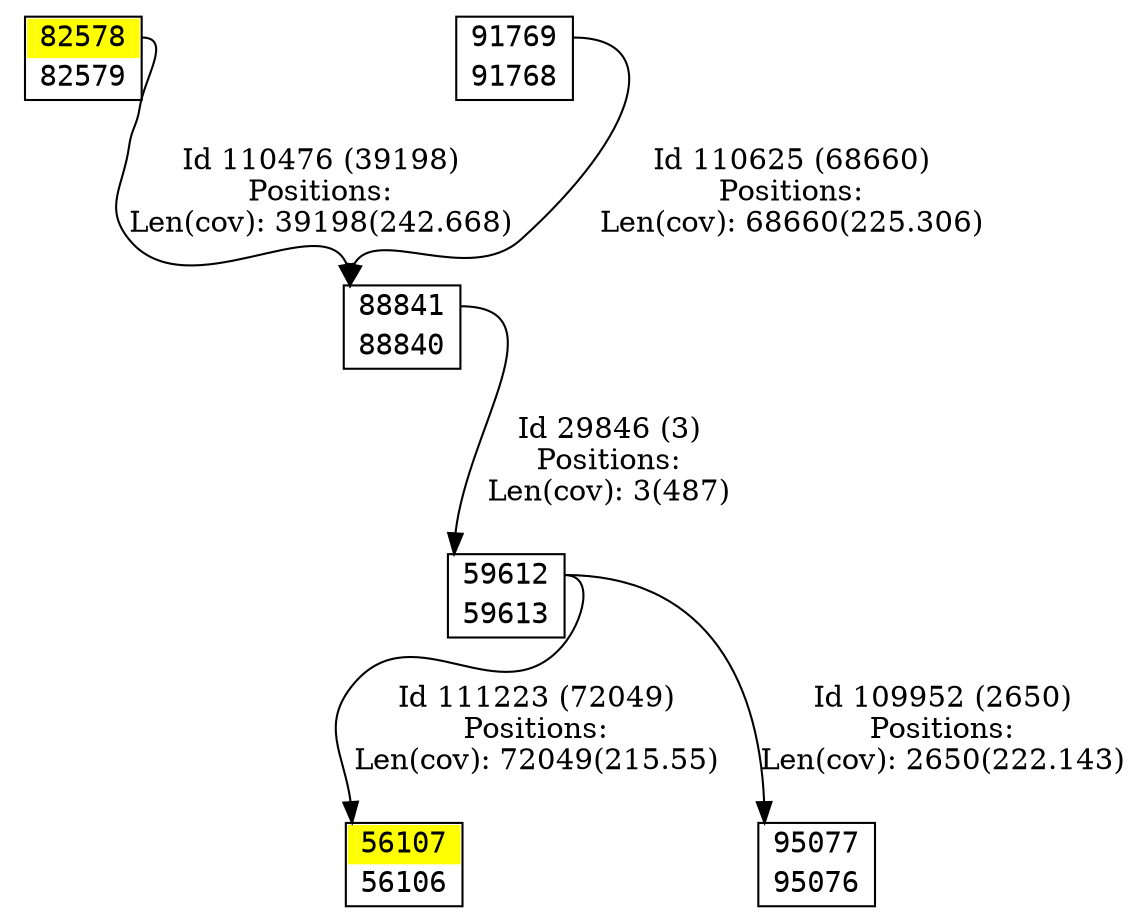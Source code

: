 digraph graph_picture {
node[fontname=<Courier> ,penwidth=<1.8> ,shape=<plaintext> ]
vertex_56106_56107[label=<<TABLE BORDER="1" CELLSPACING="0" >
<TR><TD BORDER="0" PORT = "port_56107_in" color="yellow" bgcolor="yellow" ></TD><TD BORDER="0" color="yellow" bgcolor="yellow" >56107</TD><TD BORDER="0" PORT = "port_56107_out" color="yellow" bgcolor="yellow" ></TD></TR>
<TR><TD BORDER="0" PORT = "port_56106_out" color="white" bgcolor="white" ></TD><TD BORDER="0" color="white" bgcolor="white" >56106</TD><TD BORDER="0" PORT = "port_56106_in" color="white" bgcolor="white" ></TD></TR>
</TABLE>> ,color=<black> ,URL=</vertex/56107.svg> ]
vertex_59612_59613[label=<<TABLE BORDER="1" CELLSPACING="0" >
<TR><TD BORDER="0" PORT = "port_59612_in" color="white" bgcolor="white" ></TD><TD BORDER="0" color="white" bgcolor="white" >59612</TD><TD BORDER="0" PORT = "port_59612_out" color="white" bgcolor="white" ></TD></TR>
<TR><TD BORDER="0" PORT = "port_59613_out" color="white" bgcolor="white" ></TD><TD BORDER="0" color="white" bgcolor="white" >59613</TD><TD BORDER="0" PORT = "port_59613_in" color="white" bgcolor="white" ></TD></TR>
</TABLE>> ,color=<black> ,URL=</vertex/59612.svg> ]
vertex_82578_82579[label=<<TABLE BORDER="1" CELLSPACING="0" >
<TR><TD BORDER="0" PORT = "port_82578_in" color="yellow" bgcolor="yellow" ></TD><TD BORDER="0" color="yellow" bgcolor="yellow" >82578</TD><TD BORDER="0" PORT = "port_82578_out" color="yellow" bgcolor="yellow" ></TD></TR>
<TR><TD BORDER="0" PORT = "port_82579_out" color="white" bgcolor="white" ></TD><TD BORDER="0" color="white" bgcolor="white" >82579</TD><TD BORDER="0" PORT = "port_82579_in" color="white" bgcolor="white" ></TD></TR>
</TABLE>> ,color=<black> ,URL=</vertex/82578.svg> ]
vertex_88840_88841[label=<<TABLE BORDER="1" CELLSPACING="0" >
<TR><TD BORDER="0" PORT = "port_88841_in" color="white" bgcolor="white" ></TD><TD BORDER="0" color="white" bgcolor="white" >88841</TD><TD BORDER="0" PORT = "port_88841_out" color="white" bgcolor="white" ></TD></TR>
<TR><TD BORDER="0" PORT = "port_88840_out" color="white" bgcolor="white" ></TD><TD BORDER="0" color="white" bgcolor="white" >88840</TD><TD BORDER="0" PORT = "port_88840_in" color="white" bgcolor="white" ></TD></TR>
</TABLE>> ,color=<black> ,URL=</vertex/88841.svg> ]
vertex_91768_91769[label=<<TABLE BORDER="1" CELLSPACING="0" >
<TR><TD BORDER="0" PORT = "port_91769_in" color="white" bgcolor="white" ></TD><TD BORDER="0" color="white" bgcolor="white" >91769</TD><TD BORDER="0" PORT = "port_91769_out" color="white" bgcolor="white" ></TD></TR>
<TR><TD BORDER="0" PORT = "port_91768_out" color="white" bgcolor="white" ></TD><TD BORDER="0" color="white" bgcolor="white" >91768</TD><TD BORDER="0" PORT = "port_91768_in" color="white" bgcolor="white" ></TD></TR>
</TABLE>> ,color=<black> ,URL=</vertex/91769.svg> ]
vertex_95076_95077[label=<<TABLE BORDER="1" CELLSPACING="0" >
<TR><TD BORDER="0" PORT = "port_95077_in" color="white" bgcolor="white" ></TD><TD BORDER="0" color="white" bgcolor="white" >95077</TD><TD BORDER="0" PORT = "port_95077_out" color="white" bgcolor="white" ></TD></TR>
<TR><TD BORDER="0" PORT = "port_95076_out" color="white" bgcolor="white" ></TD><TD BORDER="0" color="white" bgcolor="white" >95076</TD><TD BORDER="0" PORT = "port_95076_in" color="white" bgcolor="white" ></TD></TR>
</TABLE>> ,color=<black> ,URL=</vertex/95077.svg> ]
vertex_88840_88841:port_88841_out->vertex_59612_59613:port_59612_in[label="Id 29846 (3)\nPositions:\nLen(cov): 3(487)" ,color=<black> ]
vertex_59612_59613:port_59612_out->vertex_95076_95077:port_95077_in[label="Id 109952 (2650)\nPositions:\nLen(cov): 2650(222.143)" ,color=<black> ]
vertex_82578_82579:port_82578_out->vertex_88840_88841:port_88841_in[label="Id 110476 (39198)\nPositions:\nLen(cov): 39198(242.668)" ,color=<black> ]
vertex_91768_91769:port_91769_out->vertex_88840_88841:port_88841_in[label="Id 110625 (68660)\nPositions:\nLen(cov): 68660(225.306)" ,color=<black> ]
vertex_59612_59613:port_59612_out->vertex_56106_56107:port_56107_in[label="Id 111223 (72049)\nPositions:\nLen(cov): 72049(215.55)" ,color=<black> ]
}
